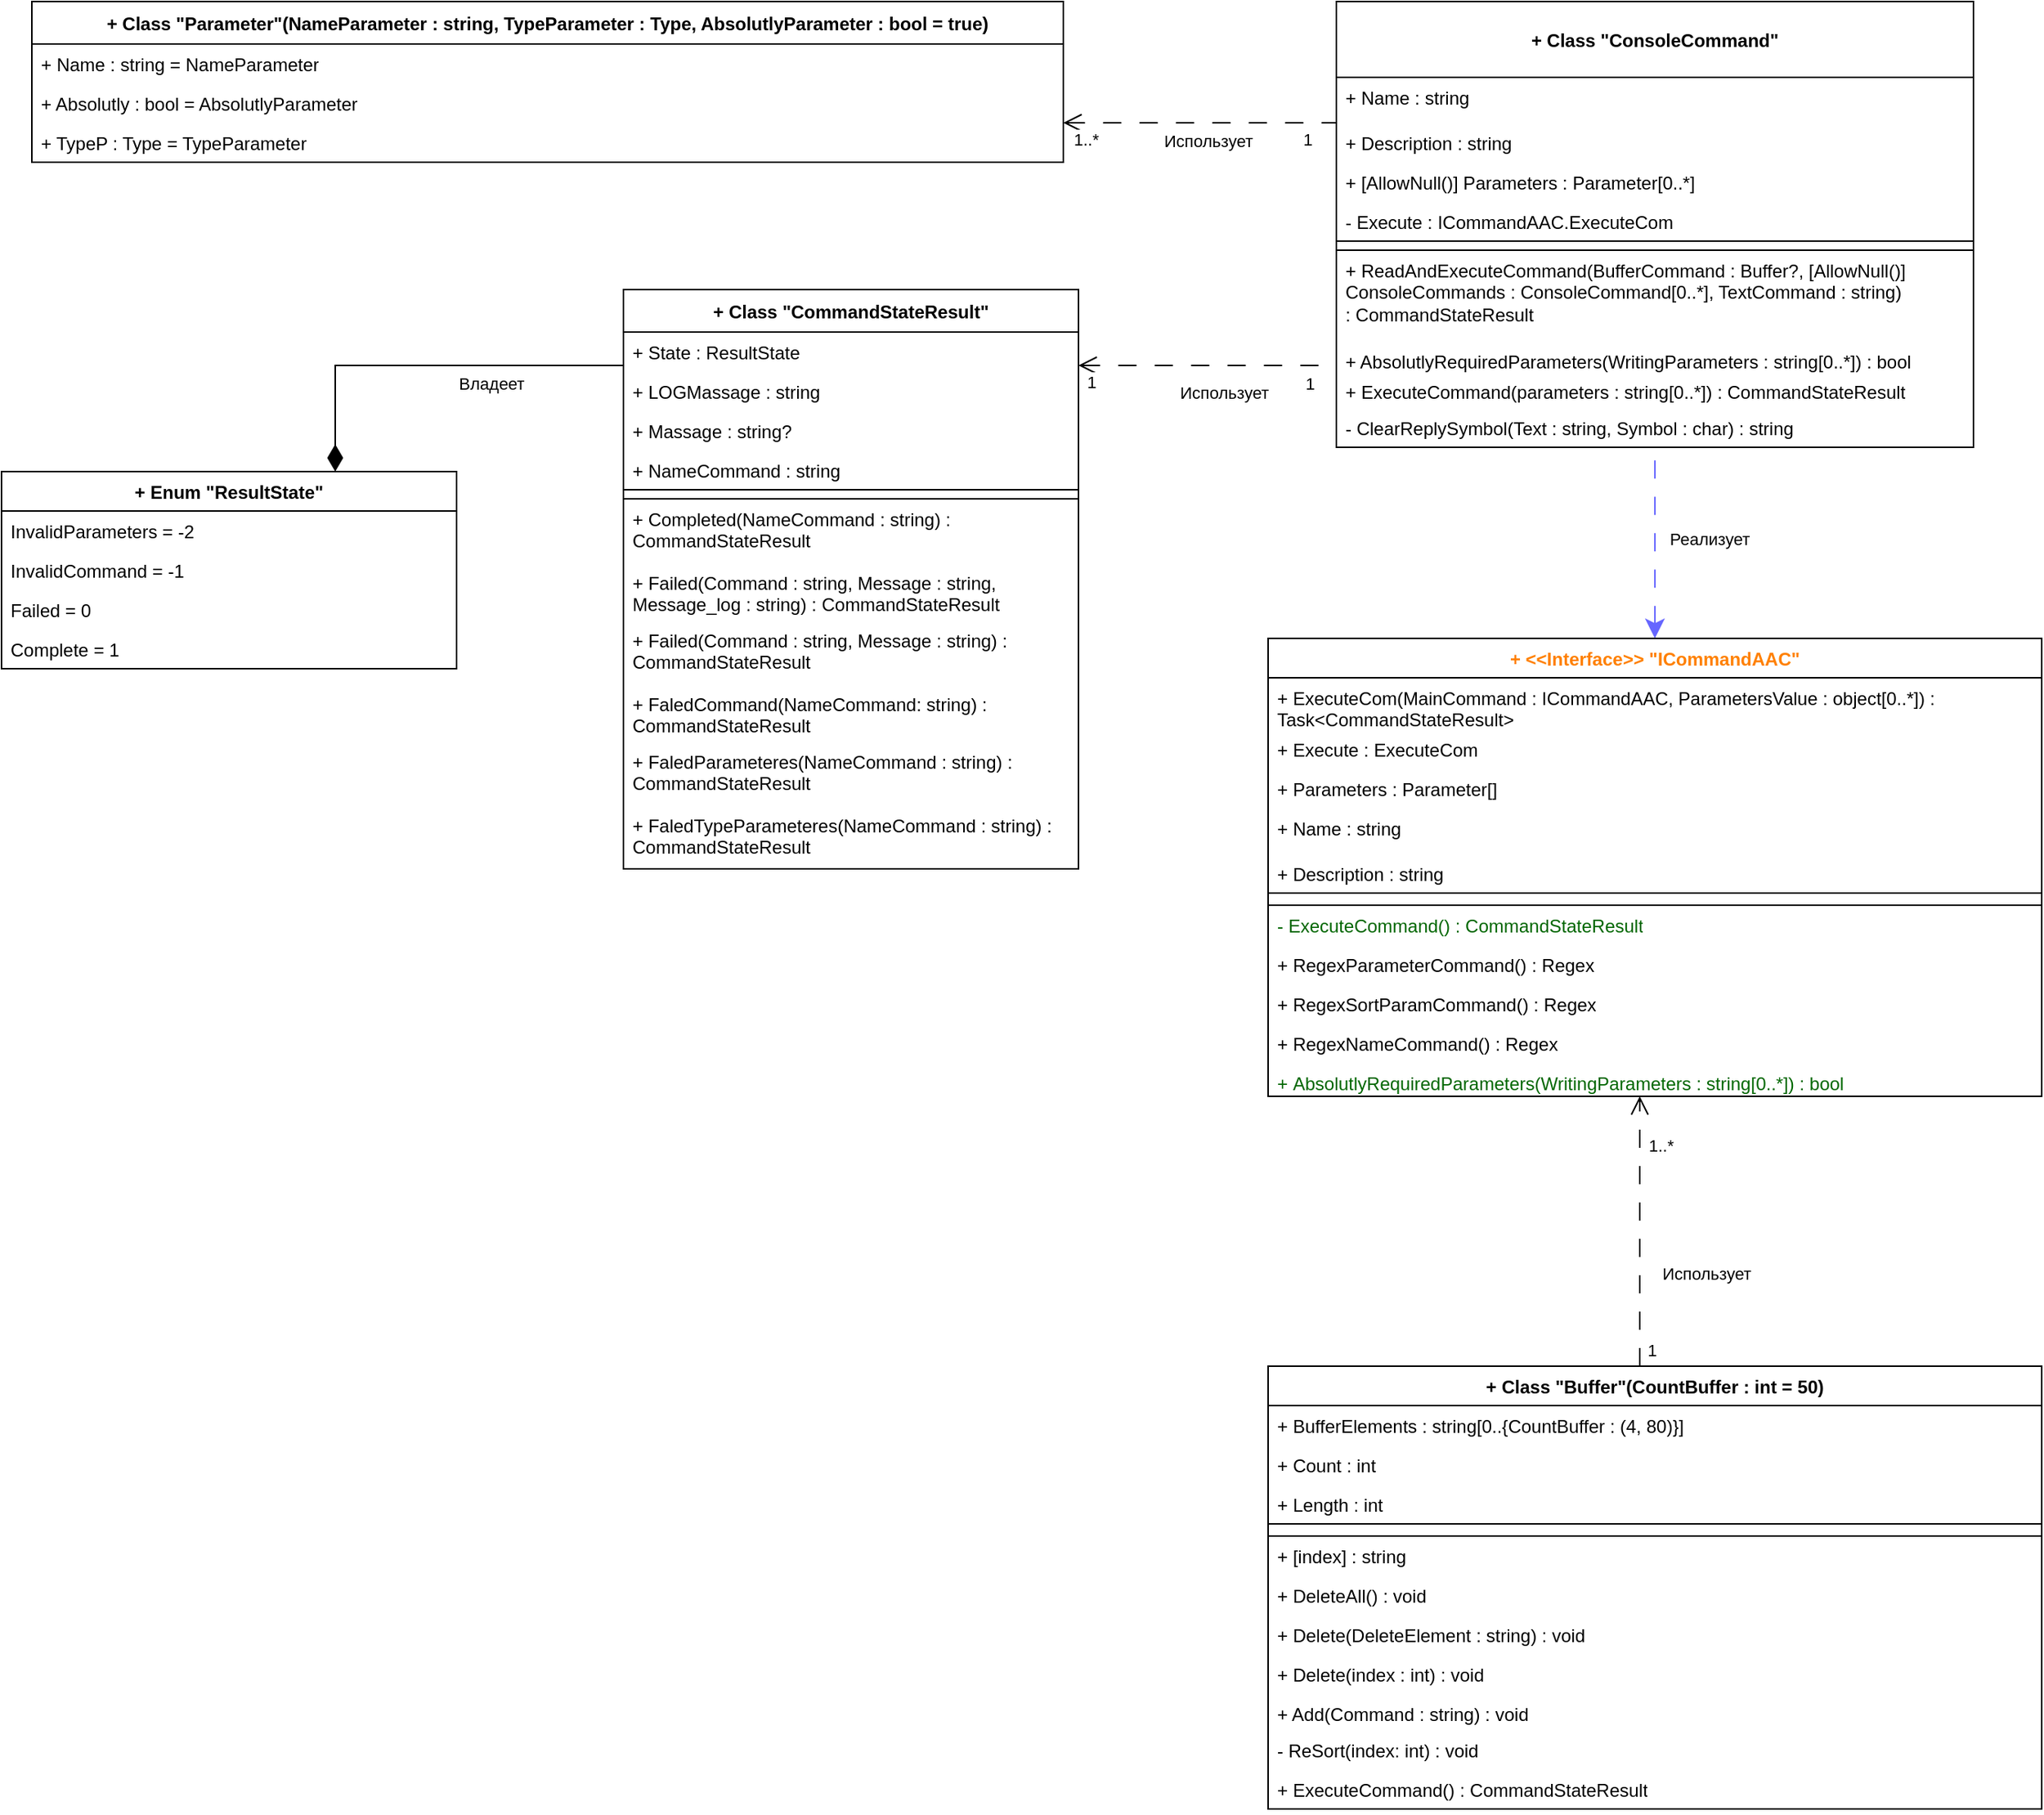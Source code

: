 <mxfile version="24.7.17" pages="2">
  <diagram name="Страница — 1" id="6yfrJILuI16yddM4j8pK">
    <mxGraphModel grid="1" page="1" gridSize="10" guides="1" tooltips="1" connect="1" arrows="1" fold="1" pageScale="1" pageWidth="800" pageHeight="1600" math="0" shadow="0">
      <root>
        <mxCell id="0" />
        <mxCell id="1" parent="0" />
        <mxCell id="7H0BYYTjCoyCF7kMgZCN-1" value="+ Class &quot;ConsoleCommand&quot;" style="swimlane;fontStyle=1;childLayout=stackLayout;horizontal=1;startSize=50;fillColor=none;horizontalStack=0;resizeParent=1;resizeParentMax=0;resizeLast=0;collapsible=1;marginBottom=0;align=center;verticalAlign=middle;" vertex="1" parent="1">
          <mxGeometry x="-610" y="600" width="420" height="294" as="geometry" />
        </mxCell>
        <mxCell id="7H0BYYTjCoyCF7kMgZCN-2" value="+ Name : string" style="text;strokeColor=none;fillColor=none;align=left;verticalAlign=top;spacingLeft=4;spacingRight=4;overflow=hidden;rotatable=0;points=[[0,0.5],[1,0.5]];portConstraint=eastwest;whiteSpace=wrap;" vertex="1" parent="7H0BYYTjCoyCF7kMgZCN-1">
          <mxGeometry y="50" width="420" height="30" as="geometry" />
        </mxCell>
        <mxCell id="7H0BYYTjCoyCF7kMgZCN-3" value="+ Description : string" style="text;strokeColor=none;fillColor=none;align=left;verticalAlign=top;spacingLeft=4;spacingRight=4;overflow=hidden;rotatable=0;points=[[0,0.5],[1,0.5]];portConstraint=eastwest;whiteSpace=wrap;" vertex="1" parent="7H0BYYTjCoyCF7kMgZCN-1">
          <mxGeometry y="80" width="420" height="26" as="geometry" />
        </mxCell>
        <mxCell id="7H0BYYTjCoyCF7kMgZCN-4" value="+ [AllowNull()] Parameters : Parameter[0..*]" style="text;strokeColor=none;fillColor=none;align=left;verticalAlign=top;spacingLeft=4;spacingRight=4;overflow=hidden;rotatable=0;points=[[0,0.5],[1,0.5]];portConstraint=eastwest;whiteSpace=wrap;" vertex="1" parent="7H0BYYTjCoyCF7kMgZCN-1">
          <mxGeometry y="106" width="420" height="26" as="geometry" />
        </mxCell>
        <mxCell id="7H0BYYTjCoyCF7kMgZCN-5" value="- Execute : ICommandAAC.ExecuteCom" style="text;strokeColor=none;fillColor=none;align=left;verticalAlign=top;spacingLeft=4;spacingRight=4;overflow=hidden;rotatable=0;points=[[0,0.5],[1,0.5]];portConstraint=eastwest;whiteSpace=wrap;" vertex="1" parent="7H0BYYTjCoyCF7kMgZCN-1">
          <mxGeometry y="132" width="420" height="26" as="geometry" />
        </mxCell>
        <mxCell id="7H0BYYTjCoyCF7kMgZCN-6" value="" style="rounded=0;whiteSpace=wrap;" vertex="1" parent="7H0BYYTjCoyCF7kMgZCN-1">
          <mxGeometry y="158" width="420" height="6" as="geometry" />
        </mxCell>
        <mxCell id="7H0BYYTjCoyCF7kMgZCN-7" value="+ ReadAndExecuteCommand(BufferCommand : Buffer?, [AllowNull()] ConsoleCommands : ConsoleCommand[0..*], TextCommand : string) : CommandStateResult" style="text;strokeColor=none;fillColor=none;align=left;verticalAlign=top;spacingLeft=4;spacingRight=4;overflow=hidden;rotatable=0;points=[[0,0.5],[1,0.5]];portConstraint=eastwest;whiteSpace=wrap;labelBorderColor=none;" vertex="1" parent="7H0BYYTjCoyCF7kMgZCN-1">
          <mxGeometry y="164" width="420" height="60" as="geometry" />
        </mxCell>
        <mxCell id="7H0BYYTjCoyCF7kMgZCN-8" value="+ AbsolutlyRequiredParameters(WritingParameters : string[0..*]) : bool" style="text;strokeColor=none;fillColor=none;align=left;verticalAlign=top;spacingLeft=4;spacingRight=4;overflow=hidden;rotatable=0;points=[[0,0.5],[1,0.5]];portConstraint=eastwest;whiteSpace=wrap;labelBorderColor=none;" vertex="1" parent="7H0BYYTjCoyCF7kMgZCN-1">
          <mxGeometry y="224" width="420" height="20" as="geometry" />
        </mxCell>
        <mxCell id="7H0BYYTjCoyCF7kMgZCN-9" value="+ ExecuteCommand(parameters : string[0..*]) : CommandStateResult" style="text;strokeColor=none;fillColor=none;align=left;verticalAlign=top;spacingLeft=4;spacingRight=4;overflow=hidden;rotatable=0;points=[[0,0.5],[1,0.5]];portConstraint=eastwest;whiteSpace=wrap;labelBorderColor=none;" vertex="1" parent="7H0BYYTjCoyCF7kMgZCN-1">
          <mxGeometry y="244" width="420" height="24" as="geometry" />
        </mxCell>
        <mxCell id="7H0BYYTjCoyCF7kMgZCN-10" value="- ClearReplySymbol(Text : string, Symbol : char) : string" style="text;strokeColor=none;fillColor=none;align=left;verticalAlign=top;spacingLeft=4;spacingRight=4;overflow=hidden;rotatable=0;points=[[0,0.5],[1,0.5]];portConstraint=eastwest;whiteSpace=wrap;labelBorderColor=none;" vertex="1" parent="7H0BYYTjCoyCF7kMgZCN-1">
          <mxGeometry y="268" width="420" height="26" as="geometry" />
        </mxCell>
        <mxCell id="7H0BYYTjCoyCF7kMgZCN-11" value="" style="edgeStyle=orthogonalEdgeStyle;rounded=0;orthogonalLoop=1;jettySize=auto;endSize=10;startSize=10;endArrow=none;endFill=0;dashed=1;dashPattern=12 12;startArrow=open;startFill=0;" edge="1" parent="1" source="7H0BYYTjCoyCF7kMgZCN-15" target="7H0BYYTjCoyCF7kMgZCN-1">
          <mxGeometry relative="1" as="geometry">
            <Array as="points">
              <mxPoint x="-770" y="680" />
              <mxPoint x="-770" y="680" />
            </Array>
          </mxGeometry>
        </mxCell>
        <mxCell id="7H0BYYTjCoyCF7kMgZCN-12" value="Использует" style="edgeLabel;align=center;verticalAlign=middle;resizable=0;points=[];" connectable="0" vertex="1" parent="7H0BYYTjCoyCF7kMgZCN-11">
          <mxGeometry x="-0.038" y="2" relative="1" as="geometry">
            <mxPoint x="9" y="13" as="offset" />
          </mxGeometry>
        </mxCell>
        <mxCell id="7H0BYYTjCoyCF7kMgZCN-13" value="1..*" style="edgeLabel;align=center;verticalAlign=middle;resizable=0;points=[];" connectable="0" vertex="1" parent="7H0BYYTjCoyCF7kMgZCN-11">
          <mxGeometry x="-0.668" relative="1" as="geometry">
            <mxPoint x="-15" y="10" as="offset" />
          </mxGeometry>
        </mxCell>
        <mxCell id="7H0BYYTjCoyCF7kMgZCN-14" value="1" style="edgeLabel;align=center;verticalAlign=middle;resizable=0;points=[];" connectable="0" vertex="1" parent="7H0BYYTjCoyCF7kMgZCN-11">
          <mxGeometry x="0.612" relative="1" as="geometry">
            <mxPoint x="16" y="10" as="offset" />
          </mxGeometry>
        </mxCell>
        <mxCell id="7H0BYYTjCoyCF7kMgZCN-15" value="+ Class &quot;Parameter&quot;(NameParameter : string, TypeParameter : Type, AbsolutlyParameter : bool = true)" style="swimlane;fontStyle=1;childLayout=stackLayout;horizontal=1;startSize=28;fillColor=none;horizontalStack=0;resizeParent=1;resizeParentMax=0;resizeLast=0;collapsible=1;marginBottom=0;" vertex="1" parent="1">
          <mxGeometry x="-1470" y="600" width="680" height="106" as="geometry" />
        </mxCell>
        <mxCell id="7H0BYYTjCoyCF7kMgZCN-16" value="+ Name : string = NameParameter" style="text;strokeColor=none;fillColor=none;align=left;verticalAlign=top;spacingLeft=4;spacingRight=4;overflow=hidden;rotatable=0;points=[[0,0.5],[1,0.5]];portConstraint=eastwest;whiteSpace=wrap;" vertex="1" parent="7H0BYYTjCoyCF7kMgZCN-15">
          <mxGeometry y="28" width="680" height="26" as="geometry" />
        </mxCell>
        <mxCell id="7H0BYYTjCoyCF7kMgZCN-17" value="+ Absolutly : bool = AbsolutlyParameter" style="text;strokeColor=none;fillColor=none;align=left;verticalAlign=top;spacingLeft=4;spacingRight=4;overflow=hidden;rotatable=0;points=[[0,0.5],[1,0.5]];portConstraint=eastwest;whiteSpace=wrap;" vertex="1" parent="7H0BYYTjCoyCF7kMgZCN-15">
          <mxGeometry y="54" width="680" height="26" as="geometry" />
        </mxCell>
        <mxCell id="7H0BYYTjCoyCF7kMgZCN-82" value="+ TypeP : Type = TypeParameter" style="text;strokeColor=none;fillColor=none;align=left;verticalAlign=top;spacingLeft=4;spacingRight=4;overflow=hidden;rotatable=0;points=[[0,0.5],[1,0.5]];portConstraint=eastwest;whiteSpace=wrap;" vertex="1" parent="7H0BYYTjCoyCF7kMgZCN-15">
          <mxGeometry y="80" width="680" height="26" as="geometry" />
        </mxCell>
        <mxCell id="7H0BYYTjCoyCF7kMgZCN-18" value="" style="edgeStyle=orthogonalEdgeStyle;rounded=0;orthogonalLoop=1;jettySize=auto;endSize=10;startSize=10;endArrow=none;endFill=0;dashed=1;dashPattern=12 12;startArrow=open;startFill=0;" edge="1" parent="1" source="7H0BYYTjCoyCF7kMgZCN-24" target="7H0BYYTjCoyCF7kMgZCN-1">
          <mxGeometry relative="1" as="geometry">
            <Array as="points">
              <mxPoint x="-710" y="840" />
              <mxPoint x="-710" y="840" />
            </Array>
          </mxGeometry>
        </mxCell>
        <mxCell id="7H0BYYTjCoyCF7kMgZCN-19" value="Использует" style="edgeLabel;align=center;verticalAlign=middle;resizable=0;points=[];" connectable="0" vertex="1" parent="7H0BYYTjCoyCF7kMgZCN-18">
          <mxGeometry x="0.009" y="-1" relative="1" as="geometry">
            <mxPoint x="10" y="16" as="offset" />
          </mxGeometry>
        </mxCell>
        <mxCell id="7H0BYYTjCoyCF7kMgZCN-20" value=" 1 " style="edgeLabel;align=center;verticalAlign=middle;resizable=0;points=[];" connectable="0" vertex="1" parent="7H0BYYTjCoyCF7kMgZCN-18">
          <mxGeometry x="-0.71" y="2" relative="1" as="geometry">
            <mxPoint x="-16" y="12" as="offset" />
          </mxGeometry>
        </mxCell>
        <mxCell id="7H0BYYTjCoyCF7kMgZCN-21" value=" 1 " style="edgeLabel;align=center;verticalAlign=middle;resizable=0;points=[];" connectable="0" vertex="1" parent="7H0BYYTjCoyCF7kMgZCN-18">
          <mxGeometry x="0.679" relative="1" as="geometry">
            <mxPoint x="10" y="11" as="offset" />
          </mxGeometry>
        </mxCell>
        <mxCell id="7H0BYYTjCoyCF7kMgZCN-22" value="" style="edgeStyle=orthogonalEdgeStyle;rounded=0;orthogonalLoop=1;jettySize=auto;endSize=15;startSize=15;endArrow=diamondThin;endFill=1;" edge="1" parent="1" source="7H0BYYTjCoyCF7kMgZCN-24" target="7H0BYYTjCoyCF7kMgZCN-34">
          <mxGeometry relative="1" as="geometry">
            <Array as="points">
              <mxPoint x="-1270" y="840" />
            </Array>
          </mxGeometry>
        </mxCell>
        <mxCell id="7H0BYYTjCoyCF7kMgZCN-23" value="Владеет" style="edgeLabel;align=center;verticalAlign=middle;resizable=0;points=[];" connectable="0" vertex="1" parent="7H0BYYTjCoyCF7kMgZCN-22">
          <mxGeometry x="-0.169" y="-1" relative="1" as="geometry">
            <mxPoint x="21" y="12" as="offset" />
          </mxGeometry>
        </mxCell>
        <mxCell id="7H0BYYTjCoyCF7kMgZCN-24" value="+ Class &quot;CommandStateResult&quot;" style="swimlane;fontStyle=1;childLayout=stackLayout;horizontal=1;startSize=28;fillColor=none;horizontalStack=0;resizeParent=1;resizeParentMax=0;resizeLast=0;collapsible=1;marginBottom=0;" vertex="1" parent="1">
          <mxGeometry x="-1080" y="790" width="300" height="382" as="geometry" />
        </mxCell>
        <mxCell id="7H0BYYTjCoyCF7kMgZCN-25" value="+ State : ResultState" style="text;strokeColor=none;fillColor=none;align=left;verticalAlign=top;spacingLeft=4;spacingRight=4;overflow=hidden;rotatable=0;points=[[0,0.5],[1,0.5]];portConstraint=eastwest;whiteSpace=wrap;" vertex="1" parent="7H0BYYTjCoyCF7kMgZCN-24">
          <mxGeometry y="28" width="300" height="26" as="geometry" />
        </mxCell>
        <mxCell id="7H0BYYTjCoyCF7kMgZCN-26" value="+ LOGMassage : string" style="text;strokeColor=none;fillColor=none;align=left;verticalAlign=top;spacingLeft=4;spacingRight=4;overflow=hidden;rotatable=0;points=[[0,0.5],[1,0.5]];portConstraint=eastwest;whiteSpace=wrap;" vertex="1" parent="7H0BYYTjCoyCF7kMgZCN-24">
          <mxGeometry y="54" width="300" height="26" as="geometry" />
        </mxCell>
        <mxCell id="7H0BYYTjCoyCF7kMgZCN-27" value="+ Massage : string?" style="text;strokeColor=none;fillColor=none;align=left;verticalAlign=top;spacingLeft=4;spacingRight=4;overflow=hidden;rotatable=0;points=[[0,0.5],[1,0.5]];portConstraint=eastwest;whiteSpace=wrap;" vertex="1" parent="7H0BYYTjCoyCF7kMgZCN-24">
          <mxGeometry y="80" width="300" height="26" as="geometry" />
        </mxCell>
        <mxCell id="7H0BYYTjCoyCF7kMgZCN-80" value="+ NameCommand : string" style="text;strokeColor=none;fillColor=none;align=left;verticalAlign=top;spacingLeft=4;spacingRight=4;overflow=hidden;rotatable=0;points=[[0,0.5],[1,0.5]];portConstraint=eastwest;whiteSpace=wrap;" vertex="1" parent="7H0BYYTjCoyCF7kMgZCN-24">
          <mxGeometry y="106" width="300" height="26" as="geometry" />
        </mxCell>
        <mxCell id="7H0BYYTjCoyCF7kMgZCN-29" value="" style="rounded=0;whiteSpace=wrap;" vertex="1" parent="7H0BYYTjCoyCF7kMgZCN-24">
          <mxGeometry y="132" width="300" height="6" as="geometry" />
        </mxCell>
        <mxCell id="7H0BYYTjCoyCF7kMgZCN-28" value="+ Completed(NameCommand : string) : CommandStateResult" style="text;strokeColor=none;fillColor=none;align=left;verticalAlign=top;spacingLeft=4;spacingRight=4;overflow=hidden;rotatable=0;points=[[0,0.5],[1,0.5]];portConstraint=eastwest;whiteSpace=wrap;" vertex="1" parent="7H0BYYTjCoyCF7kMgZCN-24">
          <mxGeometry y="138" width="300" height="42" as="geometry" />
        </mxCell>
        <mxCell id="7H0BYYTjCoyCF7kMgZCN-30" value="+ Failed(Command : string, Message : string, Message_log : string) : CommandStateResult" style="text;strokeColor=none;fillColor=none;align=left;verticalAlign=top;spacingLeft=4;spacingRight=4;overflow=hidden;rotatable=0;points=[[0,0.5],[1,0.5]];portConstraint=eastwest;whiteSpace=wrap;" vertex="1" parent="7H0BYYTjCoyCF7kMgZCN-24">
          <mxGeometry y="180" width="300" height="38" as="geometry" />
        </mxCell>
        <mxCell id="7H0BYYTjCoyCF7kMgZCN-31" value="+ Failed(Command : string, Message : string) : CommandStateResult" style="text;strokeColor=none;fillColor=none;align=left;verticalAlign=top;spacingLeft=4;spacingRight=4;overflow=hidden;rotatable=0;points=[[0,0.5],[1,0.5]];portConstraint=eastwest;whiteSpace=wrap;" vertex="1" parent="7H0BYYTjCoyCF7kMgZCN-24">
          <mxGeometry y="218" width="300" height="42" as="geometry" />
        </mxCell>
        <mxCell id="7H0BYYTjCoyCF7kMgZCN-32" value="+ FaledCommand(NameCommand: string) : CommandStateResult" style="text;strokeColor=none;fillColor=none;align=left;verticalAlign=top;spacingLeft=4;spacingRight=4;overflow=hidden;rotatable=0;points=[[0,0.5],[1,0.5]];portConstraint=eastwest;whiteSpace=wrap;" vertex="1" parent="7H0BYYTjCoyCF7kMgZCN-24">
          <mxGeometry y="260" width="300" height="38" as="geometry" />
        </mxCell>
        <mxCell id="7H0BYYTjCoyCF7kMgZCN-33" value="+ FaledParameteres(NameCommand : string) : CommandStateResult" style="text;strokeColor=none;fillColor=none;align=left;verticalAlign=top;spacingLeft=4;spacingRight=4;overflow=hidden;rotatable=0;points=[[0,0.5],[1,0.5]];portConstraint=eastwest;whiteSpace=wrap;" vertex="1" parent="7H0BYYTjCoyCF7kMgZCN-24">
          <mxGeometry y="298" width="300" height="42" as="geometry" />
        </mxCell>
        <mxCell id="7H0BYYTjCoyCF7kMgZCN-81" value="+ FaledTypeParameteres(NameCommand : string) : CommandStateResult" style="text;strokeColor=none;fillColor=none;align=left;verticalAlign=top;spacingLeft=4;spacingRight=4;overflow=hidden;rotatable=0;points=[[0,0.5],[1,0.5]];portConstraint=eastwest;whiteSpace=wrap;" vertex="1" parent="7H0BYYTjCoyCF7kMgZCN-24">
          <mxGeometry y="340" width="300" height="42" as="geometry" />
        </mxCell>
        <mxCell id="7H0BYYTjCoyCF7kMgZCN-34" value="+ Enum &quot;ResultState&quot;" style="swimlane;fontStyle=1;childLayout=stackLayout;horizontal=1;startSize=26;fillColor=none;horizontalStack=0;resizeParent=1;resizeParentMax=0;resizeLast=0;collapsible=1;marginBottom=0;" vertex="1" parent="1">
          <mxGeometry x="-1490" y="910" width="300" height="130" as="geometry" />
        </mxCell>
        <mxCell id="7H0BYYTjCoyCF7kMgZCN-79" value="InvalidParameters = -2" style="text;strokeColor=none;fillColor=none;align=left;verticalAlign=top;spacingLeft=4;spacingRight=4;overflow=hidden;rotatable=0;points=[[0,0.5],[1,0.5]];portConstraint=eastwest;whiteSpace=wrap;" vertex="1" parent="7H0BYYTjCoyCF7kMgZCN-34">
          <mxGeometry y="26" width="300" height="26" as="geometry" />
        </mxCell>
        <mxCell id="7H0BYYTjCoyCF7kMgZCN-78" value="InvalidCommand = -1" style="text;strokeColor=none;fillColor=none;align=left;verticalAlign=top;spacingLeft=4;spacingRight=4;overflow=hidden;rotatable=0;points=[[0,0.5],[1,0.5]];portConstraint=eastwest;whiteSpace=wrap;" vertex="1" parent="7H0BYYTjCoyCF7kMgZCN-34">
          <mxGeometry y="52" width="300" height="26" as="geometry" />
        </mxCell>
        <mxCell id="7H0BYYTjCoyCF7kMgZCN-35" value="Failed = 0" style="text;strokeColor=none;fillColor=none;align=left;verticalAlign=top;spacingLeft=4;spacingRight=4;overflow=hidden;rotatable=0;points=[[0,0.5],[1,0.5]];portConstraint=eastwest;whiteSpace=wrap;" vertex="1" parent="7H0BYYTjCoyCF7kMgZCN-34">
          <mxGeometry y="78" width="300" height="26" as="geometry" />
        </mxCell>
        <mxCell id="7H0BYYTjCoyCF7kMgZCN-36" value="Complete = 1" style="text;strokeColor=none;fillColor=none;align=left;verticalAlign=top;spacingLeft=4;spacingRight=4;overflow=hidden;rotatable=0;points=[[0,0.5],[1,0.5]];portConstraint=eastwest;whiteSpace=wrap;" vertex="1" parent="7H0BYYTjCoyCF7kMgZCN-34">
          <mxGeometry y="104" width="300" height="26" as="geometry" />
        </mxCell>
        <mxCell id="7H0BYYTjCoyCF7kMgZCN-38" value="" style="edgeStyle=orthogonalEdgeStyle;rounded=0;orthogonalLoop=1;jettySize=auto;dashed=1;dashPattern=12 12;endArrow=open;endFill=0;endSize=10;startSize=10;" edge="1" parent="1" source="7H0BYYTjCoyCF7kMgZCN-42" target="7H0BYYTjCoyCF7kMgZCN-66">
          <mxGeometry relative="1" as="geometry">
            <Array as="points">
              <mxPoint x="-410" y="1340" />
              <mxPoint x="-410" y="1340" />
            </Array>
          </mxGeometry>
        </mxCell>
        <mxCell id="7H0BYYTjCoyCF7kMgZCN-39" value="Использует" style="edgeLabel;align=center;verticalAlign=middle;resizable=0;points=[];" connectable="0" vertex="1" parent="7H0BYYTjCoyCF7kMgZCN-38">
          <mxGeometry x="-0.56" y="-2" relative="1" as="geometry">
            <mxPoint x="42" y="-23" as="offset" />
          </mxGeometry>
        </mxCell>
        <mxCell id="7H0BYYTjCoyCF7kMgZCN-40" value="1" style="edgeLabel;align=center;verticalAlign=middle;resizable=0;points=[];" connectable="0" vertex="1" parent="7H0BYYTjCoyCF7kMgZCN-38">
          <mxGeometry x="-0.846" y="-2" relative="1" as="geometry">
            <mxPoint x="6" y="2" as="offset" />
          </mxGeometry>
        </mxCell>
        <mxCell id="7H0BYYTjCoyCF7kMgZCN-41" value="1..*" style="edgeLabel;align=center;verticalAlign=middle;resizable=0;points=[];" connectable="0" vertex="1" parent="7H0BYYTjCoyCF7kMgZCN-38">
          <mxGeometry x="0.802" y="-3" relative="1" as="geometry">
            <mxPoint x="11" y="14" as="offset" />
          </mxGeometry>
        </mxCell>
        <mxCell id="7H0BYYTjCoyCF7kMgZCN-42" value="+ Class &quot;Buffer&quot;(CountBuffer : int = 50)" style="swimlane;fontStyle=1;childLayout=stackLayout;horizontal=1;startSize=26;fillColor=none;horizontalStack=0;resizeParent=1;resizeParentMax=0;resizeLast=0;collapsible=1;marginBottom=0;" vertex="1" parent="1">
          <mxGeometry x="-655" y="1500" width="510" height="292" as="geometry" />
        </mxCell>
        <mxCell id="7H0BYYTjCoyCF7kMgZCN-43" value="+ BufferElements : string[0..{CountBuffer : (4, 80)}]" style="text;strokeColor=none;fillColor=none;align=left;verticalAlign=top;spacingLeft=4;spacingRight=4;overflow=hidden;rotatable=0;points=[[0,0.5],[1,0.5]];portConstraint=eastwest;whiteSpace=wrap;" vertex="1" parent="7H0BYYTjCoyCF7kMgZCN-42">
          <mxGeometry y="26" width="510" height="26" as="geometry" />
        </mxCell>
        <mxCell id="7H0BYYTjCoyCF7kMgZCN-44" value="+ Count : int" style="text;strokeColor=none;fillColor=none;align=left;verticalAlign=top;spacingLeft=4;spacingRight=4;overflow=hidden;rotatable=0;points=[[0,0.5],[1,0.5]];portConstraint=eastwest;whiteSpace=wrap;" vertex="1" parent="7H0BYYTjCoyCF7kMgZCN-42">
          <mxGeometry y="52" width="510" height="26" as="geometry" />
        </mxCell>
        <mxCell id="7H0BYYTjCoyCF7kMgZCN-45" value="+ Length : int" style="text;strokeColor=none;fillColor=none;align=left;verticalAlign=top;spacingLeft=4;spacingRight=4;overflow=hidden;rotatable=0;points=[[0,0.5],[1,0.5]];portConstraint=eastwest;whiteSpace=wrap;" vertex="1" parent="7H0BYYTjCoyCF7kMgZCN-42">
          <mxGeometry y="78" width="510" height="26" as="geometry" />
        </mxCell>
        <mxCell id="7H0BYYTjCoyCF7kMgZCN-47" value="" style="rounded=0;whiteSpace=wrap;" vertex="1" parent="7H0BYYTjCoyCF7kMgZCN-42">
          <mxGeometry y="104" width="510" height="8" as="geometry" />
        </mxCell>
        <mxCell id="7H0BYYTjCoyCF7kMgZCN-48" value="+ [index] : string" style="text;strokeColor=none;fillColor=none;align=left;verticalAlign=top;spacingLeft=4;spacingRight=4;overflow=hidden;rotatable=0;points=[[0,0.5],[1,0.5]];portConstraint=eastwest;whiteSpace=wrap;" vertex="1" parent="7H0BYYTjCoyCF7kMgZCN-42">
          <mxGeometry y="112" width="510" height="26" as="geometry" />
        </mxCell>
        <mxCell id="7H0BYYTjCoyCF7kMgZCN-49" value="+ DeleteAll() : void" style="text;strokeColor=none;fillColor=none;align=left;verticalAlign=top;spacingLeft=4;spacingRight=4;overflow=hidden;rotatable=0;points=[[0,0.5],[1,0.5]];portConstraint=eastwest;whiteSpace=wrap;" vertex="1" parent="7H0BYYTjCoyCF7kMgZCN-42">
          <mxGeometry y="138" width="510" height="26" as="geometry" />
        </mxCell>
        <mxCell id="7H0BYYTjCoyCF7kMgZCN-50" value="+ Delete(DeleteElement : string) : void" style="text;strokeColor=none;fillColor=none;align=left;verticalAlign=top;spacingLeft=4;spacingRight=4;overflow=hidden;rotatable=0;points=[[0,0.5],[1,0.5]];portConstraint=eastwest;whiteSpace=wrap;" vertex="1" parent="7H0BYYTjCoyCF7kMgZCN-42">
          <mxGeometry y="164" width="510" height="26" as="geometry" />
        </mxCell>
        <mxCell id="7H0BYYTjCoyCF7kMgZCN-51" value="+ Delete(index : int) : void" style="text;strokeColor=none;fillColor=none;align=left;verticalAlign=top;spacingLeft=4;spacingRight=4;overflow=hidden;rotatable=0;points=[[0,0.5],[1,0.5]];portConstraint=eastwest;whiteSpace=wrap;" vertex="1" parent="7H0BYYTjCoyCF7kMgZCN-42">
          <mxGeometry y="190" width="510" height="26" as="geometry" />
        </mxCell>
        <mxCell id="7H0BYYTjCoyCF7kMgZCN-52" value="+ Add(Command : string) : void" style="text;strokeColor=none;fillColor=none;align=left;verticalAlign=top;spacingLeft=4;spacingRight=4;overflow=hidden;rotatable=0;points=[[0,0.5],[1,0.5]];portConstraint=eastwest;whiteSpace=wrap;" vertex="1" parent="7H0BYYTjCoyCF7kMgZCN-42">
          <mxGeometry y="216" width="510" height="24" as="geometry" />
        </mxCell>
        <mxCell id="7H0BYYTjCoyCF7kMgZCN-53" value="- ReSort(index: int) : void" style="text;strokeColor=none;fillColor=none;align=left;verticalAlign=top;spacingLeft=4;spacingRight=4;overflow=hidden;rotatable=0;points=[[0,0.5],[1,0.5]];portConstraint=eastwest;whiteSpace=wrap;" vertex="1" parent="7H0BYYTjCoyCF7kMgZCN-42">
          <mxGeometry y="240" width="510" height="26" as="geometry" />
        </mxCell>
        <mxCell id="7H0BYYTjCoyCF7kMgZCN-54" value="+ ExecuteCommand() : CommandStateResult " style="text;strokeColor=none;fillColor=none;align=left;verticalAlign=top;spacingLeft=4;spacingRight=4;overflow=hidden;rotatable=0;points=[[0,0.5],[1,0.5]];portConstraint=eastwest;whiteSpace=wrap;" vertex="1" parent="7H0BYYTjCoyCF7kMgZCN-42">
          <mxGeometry y="266" width="510" height="26" as="geometry" />
        </mxCell>
        <mxCell id="7H0BYYTjCoyCF7kMgZCN-64" value="" style="edgeStyle=orthogonalEdgeStyle;rounded=0;orthogonalLoop=1;jettySize=auto;endSize=10;startSize=10;endArrow=none;endFill=0;strokeColor=#6666FF;dashed=1;dashPattern=12 12;fontColor=#0000FF;startArrow=classic;startFill=1;" edge="1" parent="1" source="7H0BYYTjCoyCF7kMgZCN-66" target="7H0BYYTjCoyCF7kMgZCN-1">
          <mxGeometry relative="1" as="geometry" />
        </mxCell>
        <mxCell id="7H0BYYTjCoyCF7kMgZCN-65" value="Реализует" style="edgeLabel;align=center;verticalAlign=middle;resizable=0;points=[];" connectable="0" vertex="1" parent="7H0BYYTjCoyCF7kMgZCN-64">
          <mxGeometry x="0.106" y="1" relative="1" as="geometry">
            <mxPoint x="37" y="3" as="offset" />
          </mxGeometry>
        </mxCell>
        <mxCell id="7H0BYYTjCoyCF7kMgZCN-66" value="+ &lt;&lt;Interface&gt;&gt; &quot;ICommandAAC&quot;" style="swimlane;fontStyle=1;childLayout=stackLayout;horizontal=1;startSize=26;fillColor=none;horizontalStack=0;resizeParent=1;resizeParentMax=0;resizeLast=0;collapsible=1;marginBottom=0;fontColor=#FF8000;" vertex="1" parent="1">
          <mxGeometry x="-655" y="1020" width="510" height="302" as="geometry">
            <mxRectangle x="-655" y="1050" width="230" height="30" as="alternateBounds" />
          </mxGeometry>
        </mxCell>
        <mxCell id="7H0BYYTjCoyCF7kMgZCN-67" value="+ ExecuteCom(MainCommand : ICommandAAC, ParametersValue : object[0..*]) : Task&lt;CommandStateResult&gt;" style="text;strokeColor=none;fillColor=none;align=left;verticalAlign=top;spacingLeft=4;spacingRight=4;overflow=hidden;rotatable=0;points=[[0,0.5],[1,0.5]];portConstraint=eastwest;whiteSpace=wrap;" vertex="1" parent="7H0BYYTjCoyCF7kMgZCN-66">
          <mxGeometry y="26" width="510" height="34" as="geometry" />
        </mxCell>
        <mxCell id="7H0BYYTjCoyCF7kMgZCN-68" value="+ Execute : ExecuteCom" style="text;strokeColor=none;fillColor=none;align=left;verticalAlign=top;spacingLeft=4;spacingRight=4;overflow=hidden;rotatable=0;points=[[0,0.5],[1,0.5]];portConstraint=eastwest;whiteSpace=wrap;" vertex="1" parent="7H0BYYTjCoyCF7kMgZCN-66">
          <mxGeometry y="60" width="510" height="26" as="geometry" />
        </mxCell>
        <mxCell id="7H0BYYTjCoyCF7kMgZCN-69" value="+ Parameters : Parameter[]" style="text;strokeColor=none;fillColor=none;align=left;verticalAlign=top;spacingLeft=4;spacingRight=4;overflow=hidden;rotatable=0;points=[[0,0.5],[1,0.5]];portConstraint=eastwest;whiteSpace=wrap;" vertex="1" parent="7H0BYYTjCoyCF7kMgZCN-66">
          <mxGeometry y="86" width="510" height="26" as="geometry" />
        </mxCell>
        <mxCell id="7H0BYYTjCoyCF7kMgZCN-76" value="+ Name : string" style="text;strokeColor=none;fillColor=none;align=left;verticalAlign=top;spacingLeft=4;spacingRight=4;overflow=hidden;rotatable=0;points=[[0,0.5],[1,0.5]];portConstraint=eastwest;whiteSpace=wrap;" vertex="1" parent="7H0BYYTjCoyCF7kMgZCN-66">
          <mxGeometry y="112" width="510" height="30" as="geometry" />
        </mxCell>
        <mxCell id="7H0BYYTjCoyCF7kMgZCN-77" value="+ Description : string" style="text;strokeColor=none;fillColor=none;align=left;verticalAlign=top;spacingLeft=4;spacingRight=4;overflow=hidden;rotatable=0;points=[[0,0.5],[1,0.5]];portConstraint=eastwest;whiteSpace=wrap;" vertex="1" parent="7H0BYYTjCoyCF7kMgZCN-66">
          <mxGeometry y="142" width="510" height="26" as="geometry" />
        </mxCell>
        <mxCell id="7H0BYYTjCoyCF7kMgZCN-70" value="" style="rounded=0;whiteSpace=wrap;" vertex="1" parent="7H0BYYTjCoyCF7kMgZCN-66">
          <mxGeometry y="168" width="510" height="8" as="geometry" />
        </mxCell>
        <mxCell id="7H0BYYTjCoyCF7kMgZCN-71" value="- ExecuteCommand() : CommandStateResult" style="text;strokeColor=none;fillColor=none;align=left;verticalAlign=top;spacingLeft=4;spacingRight=4;overflow=hidden;rotatable=0;points=[[0,0.5],[1,0.5]];portConstraint=eastwest;whiteSpace=wrap;fontColor=#006600;" vertex="1" parent="7H0BYYTjCoyCF7kMgZCN-66">
          <mxGeometry y="176" width="510" height="26" as="geometry" />
        </mxCell>
        <mxCell id="7H0BYYTjCoyCF7kMgZCN-72" value="+ RegexParameterCommand() : Regex" style="text;strokeColor=none;fillColor=none;align=left;verticalAlign=top;spacingLeft=4;spacingRight=4;overflow=hidden;rotatable=0;points=[[0,0.5],[1,0.5]];portConstraint=eastwest;whiteSpace=wrap;labelBorderColor=none;" vertex="1" parent="7H0BYYTjCoyCF7kMgZCN-66">
          <mxGeometry y="202" width="510" height="26" as="geometry" />
        </mxCell>
        <mxCell id="7H0BYYTjCoyCF7kMgZCN-73" value="+ RegexSortParamCommand() : Regex" style="text;strokeColor=none;fillColor=none;align=left;verticalAlign=top;spacingLeft=4;spacingRight=4;overflow=hidden;rotatable=0;points=[[0,0.5],[1,0.5]];portConstraint=eastwest;whiteSpace=wrap;labelBorderColor=none;" vertex="1" parent="7H0BYYTjCoyCF7kMgZCN-66">
          <mxGeometry y="228" width="510" height="26" as="geometry" />
        </mxCell>
        <mxCell id="7H0BYYTjCoyCF7kMgZCN-74" value="+ RegexNameCommand() : Regex" style="text;strokeColor=none;fillColor=none;align=left;verticalAlign=top;spacingLeft=4;spacingRight=4;overflow=hidden;rotatable=0;points=[[0,0.5],[1,0.5]];portConstraint=eastwest;whiteSpace=wrap;labelBorderColor=none;" vertex="1" parent="7H0BYYTjCoyCF7kMgZCN-66">
          <mxGeometry y="254" width="510" height="26" as="geometry" />
        </mxCell>
        <mxCell id="7H0BYYTjCoyCF7kMgZCN-75" value="+ AbsolutlyRequiredParameters(WritingParameters : string[0..*]) : bool " style="text;strokeColor=none;fillColor=none;align=left;verticalAlign=top;spacingLeft=4;spacingRight=4;overflow=hidden;rotatable=0;points=[[0,0.5],[1,0.5]];portConstraint=eastwest;whiteSpace=wrap;fontColor=#006600;" vertex="1" parent="7H0BYYTjCoyCF7kMgZCN-66">
          <mxGeometry y="280" width="510" height="22" as="geometry" />
        </mxCell>
      </root>
    </mxGraphModel>
  </diagram>
  <diagram id="8DL-88XRQ0YHoD6h0Jdw" name="CORE">
    <mxGraphModel dx="1247" dy="548" grid="0" gridSize="10" guides="0" tooltips="1" connect="0" arrows="1" fold="1" page="0" pageScale="1" pageWidth="827" pageHeight="1169" math="0" shadow="0">
      <root>
        <mxCell id="0" />
        <mxCell id="1" parent="0" />
        <mxCell id="KtqJLQ6ByM1_yX_7Fcq4-3" style="rounded=1;orthogonalLoop=1;jettySize=auto;html=1;strokeWidth=2;endArrow=none;endFill=0;dashed=1;dashPattern=12 12;flowAnimation=1;" edge="1" parent="1" source="KtqJLQ6ByM1_yX_7Fcq4-4" target="KtqJLQ6ByM1_yX_7Fcq4-5">
          <mxGeometry relative="1" as="geometry" />
        </mxCell>
        <mxCell id="KtqJLQ6ByM1_yX_7Fcq4-4" value="IConsoleCommand" style="rounded=1;whiteSpace=wrap;fontSize=18;fontColor=#70967C;fontFamily=Lucida Console;" vertex="1" parent="1">
          <mxGeometry x="441" y="604" width="191" height="80" as="geometry" />
        </mxCell>
        <mxCell id="KtqJLQ6ByM1_yX_7Fcq4-5" value="ICommandAAC" style="rounded=1;whiteSpace=wrap;fontSize=18;fontColor=#70967C;fontFamily=Lucida Console;strokeWidth=3;" vertex="1" parent="1">
          <mxGeometry x="443" y="451" width="188" height="80" as="geometry" />
        </mxCell>
      </root>
    </mxGraphModel>
  </diagram>
</mxfile>
